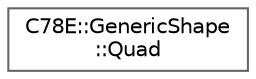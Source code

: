 digraph "Graphical Class Hierarchy"
{
 // LATEX_PDF_SIZE
  bgcolor="transparent";
  edge [fontname=Helvetica,fontsize=10,labelfontname=Helvetica,labelfontsize=10];
  node [fontname=Helvetica,fontsize=10,shape=box,height=0.2,width=0.4];
  rankdir="LR";
  Node0 [id="Node000000",label="C78E::GenericShape\l::Quad",height=0.2,width=0.4,color="grey40", fillcolor="white", style="filled",URL="$da/dc6/class_c78_e_1_1_generic_shape_1_1_quad.html",tooltip=" "];
}
